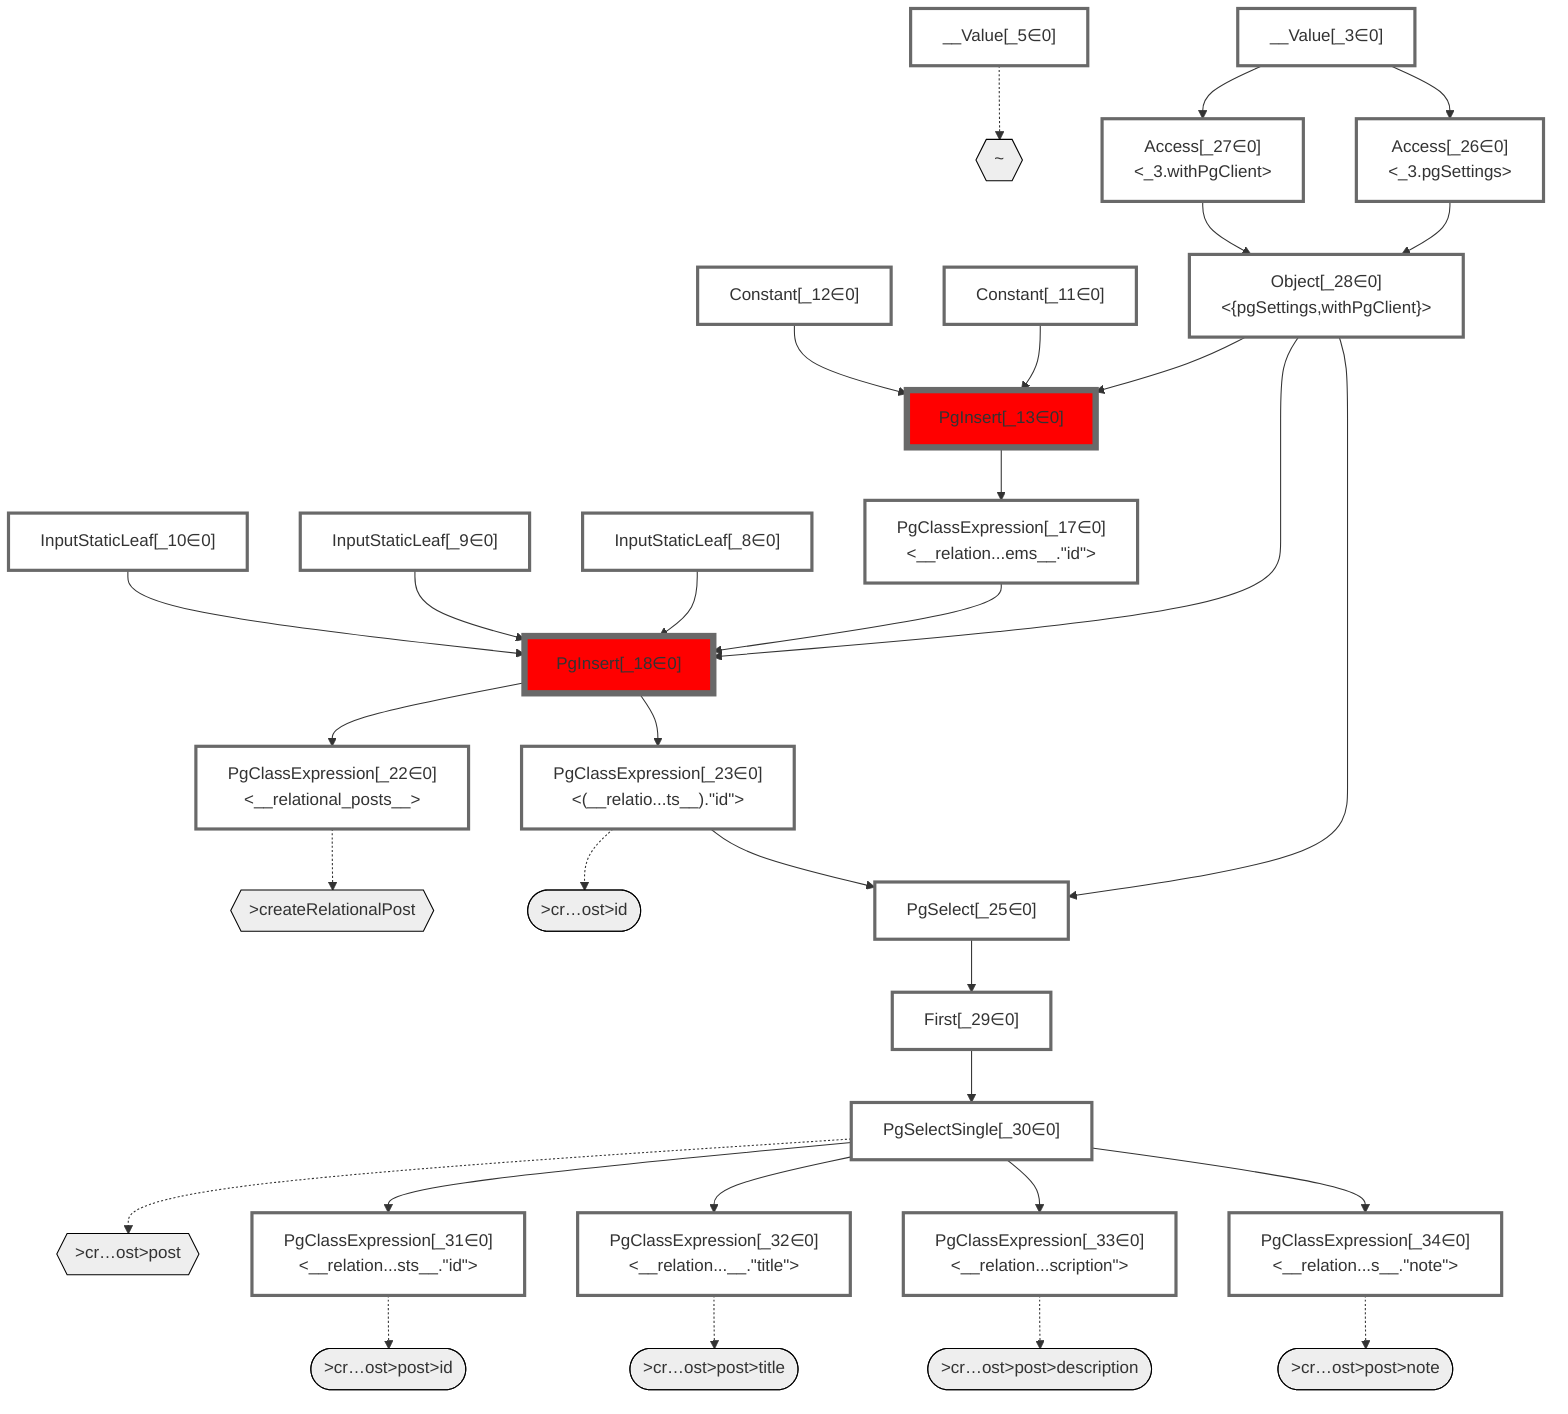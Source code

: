 graph TD
    classDef path fill:#eee,stroke:#000
    classDef plan fill:#fff,stroke-width:3px
    classDef itemplan fill:#fff,stroke-width:6px
    classDef sideeffectplan fill:#f00,stroke-width:6px

    %% subgraph fields
    P1{{"~"}}:::path
    P2{{">createRelationalPost"}}:::path
    P3([">cr…ost>id"]):::path
    %% P2 -.-> P3
    P4{{">cr…ost>post"}}:::path
    P5([">cr…ost>post>id"]):::path
    %% P4 -.-> P5
    P6([">cr…ost>post>title"]):::path
    %% P4 -.-> P6
    P7([">cr…ost>post>description"]):::path
    %% P4 -.-> P7
    P8([">cr…ost>post>note"]):::path
    %% P4 -.-> P8
    %% P2 -.-> P4
    %% P1 -.-> P2
    %% end

    %% define plans
    __Value_3["__Value[_3∈0]<br /><context>"]:::plan
    __Value_5["__Value[_5∈0]<br /><rootValue>"]:::plan
    InputStaticLeaf_8["InputStaticLeaf[_8∈0]"]:::plan
    InputStaticLeaf_9["InputStaticLeaf[_9∈0]"]:::plan
    InputStaticLeaf_10["InputStaticLeaf[_10∈0]"]:::plan
    Constant_11["Constant[_11∈0]"]:::plan
    Constant_12["Constant[_12∈0]"]:::plan
    PgInsert_13["PgInsert[_13∈0]"]:::sideeffectplan
    PgClassExpression_17["PgClassExpression[_17∈0]<br /><__relation...ems__.#quot;id#quot;>"]:::plan
    PgInsert_18["PgInsert[_18∈0]"]:::sideeffectplan
    PgClassExpression_22["PgClassExpression[_22∈0]<br /><__relational_posts__>"]:::plan
    PgClassExpression_23["PgClassExpression[_23∈0]<br /><(__relatio...ts__).#quot;id#quot;>"]:::plan
    PgSelect_25["PgSelect[_25∈0]<br /><relational_posts>"]:::plan
    Access_26["Access[_26∈0]<br /><_3.pgSettings>"]:::plan
    Access_27["Access[_27∈0]<br /><_3.withPgClient>"]:::plan
    Object_28["Object[_28∈0]<br /><{pgSettings,withPgClient}>"]:::plan
    First_29["First[_29∈0]"]:::plan
    PgSelectSingle_30["PgSelectSingle[_30∈0]<br /><relational_posts>"]:::plan
    PgClassExpression_31["PgClassExpression[_31∈0]<br /><__relation...sts__.#quot;id#quot;>"]:::plan
    PgClassExpression_32["PgClassExpression[_32∈0]<br /><__relation...__.#quot;title#quot;>"]:::plan
    PgClassExpression_33["PgClassExpression[_33∈0]<br /><__relation...scription#quot;>"]:::plan
    PgClassExpression_34["PgClassExpression[_34∈0]<br /><__relation...s__.#quot;note#quot;>"]:::plan

    %% plan dependencies
    Object_28 --> PgInsert_13
    Constant_11 --> PgInsert_13
    Constant_12 --> PgInsert_13
    PgInsert_13 --> PgClassExpression_17
    Object_28 --> PgInsert_18
    PgClassExpression_17 --> PgInsert_18
    InputStaticLeaf_8 --> PgInsert_18
    InputStaticLeaf_9 --> PgInsert_18
    InputStaticLeaf_10 --> PgInsert_18
    PgInsert_18 --> PgClassExpression_22
    PgInsert_18 --> PgClassExpression_23
    Object_28 --> PgSelect_25
    PgClassExpression_23 --> PgSelect_25
    __Value_3 --> Access_26
    __Value_3 --> Access_27
    Access_26 --> Object_28
    Access_27 --> Object_28
    PgSelect_25 --> First_29
    First_29 --> PgSelectSingle_30
    PgSelectSingle_30 --> PgClassExpression_31
    PgSelectSingle_30 --> PgClassExpression_32
    PgSelectSingle_30 --> PgClassExpression_33
    PgSelectSingle_30 --> PgClassExpression_34

    %% plan-to-path relationships
    __Value_5 -.-> P1
    PgClassExpression_22 -.-> P2
    PgClassExpression_23 -.-> P3
    PgSelectSingle_30 -.-> P4
    PgClassExpression_31 -.-> P5
    PgClassExpression_32 -.-> P6
    PgClassExpression_33 -.-> P7
    PgClassExpression_34 -.-> P8

    %% allocate buckets
    classDef bucket0 stroke:#696969
    class __Value_3,__Value_5,InputStaticLeaf_8,InputStaticLeaf_9,InputStaticLeaf_10,Constant_11,Constant_12,PgInsert_13,PgClassExpression_17,PgInsert_18,PgClassExpression_22,PgClassExpression_23,PgSelect_25,Access_26,Access_27,Object_28,First_29,PgSelectSingle_30,PgClassExpression_31,PgClassExpression_32,PgClassExpression_33,PgClassExpression_34 bucket0